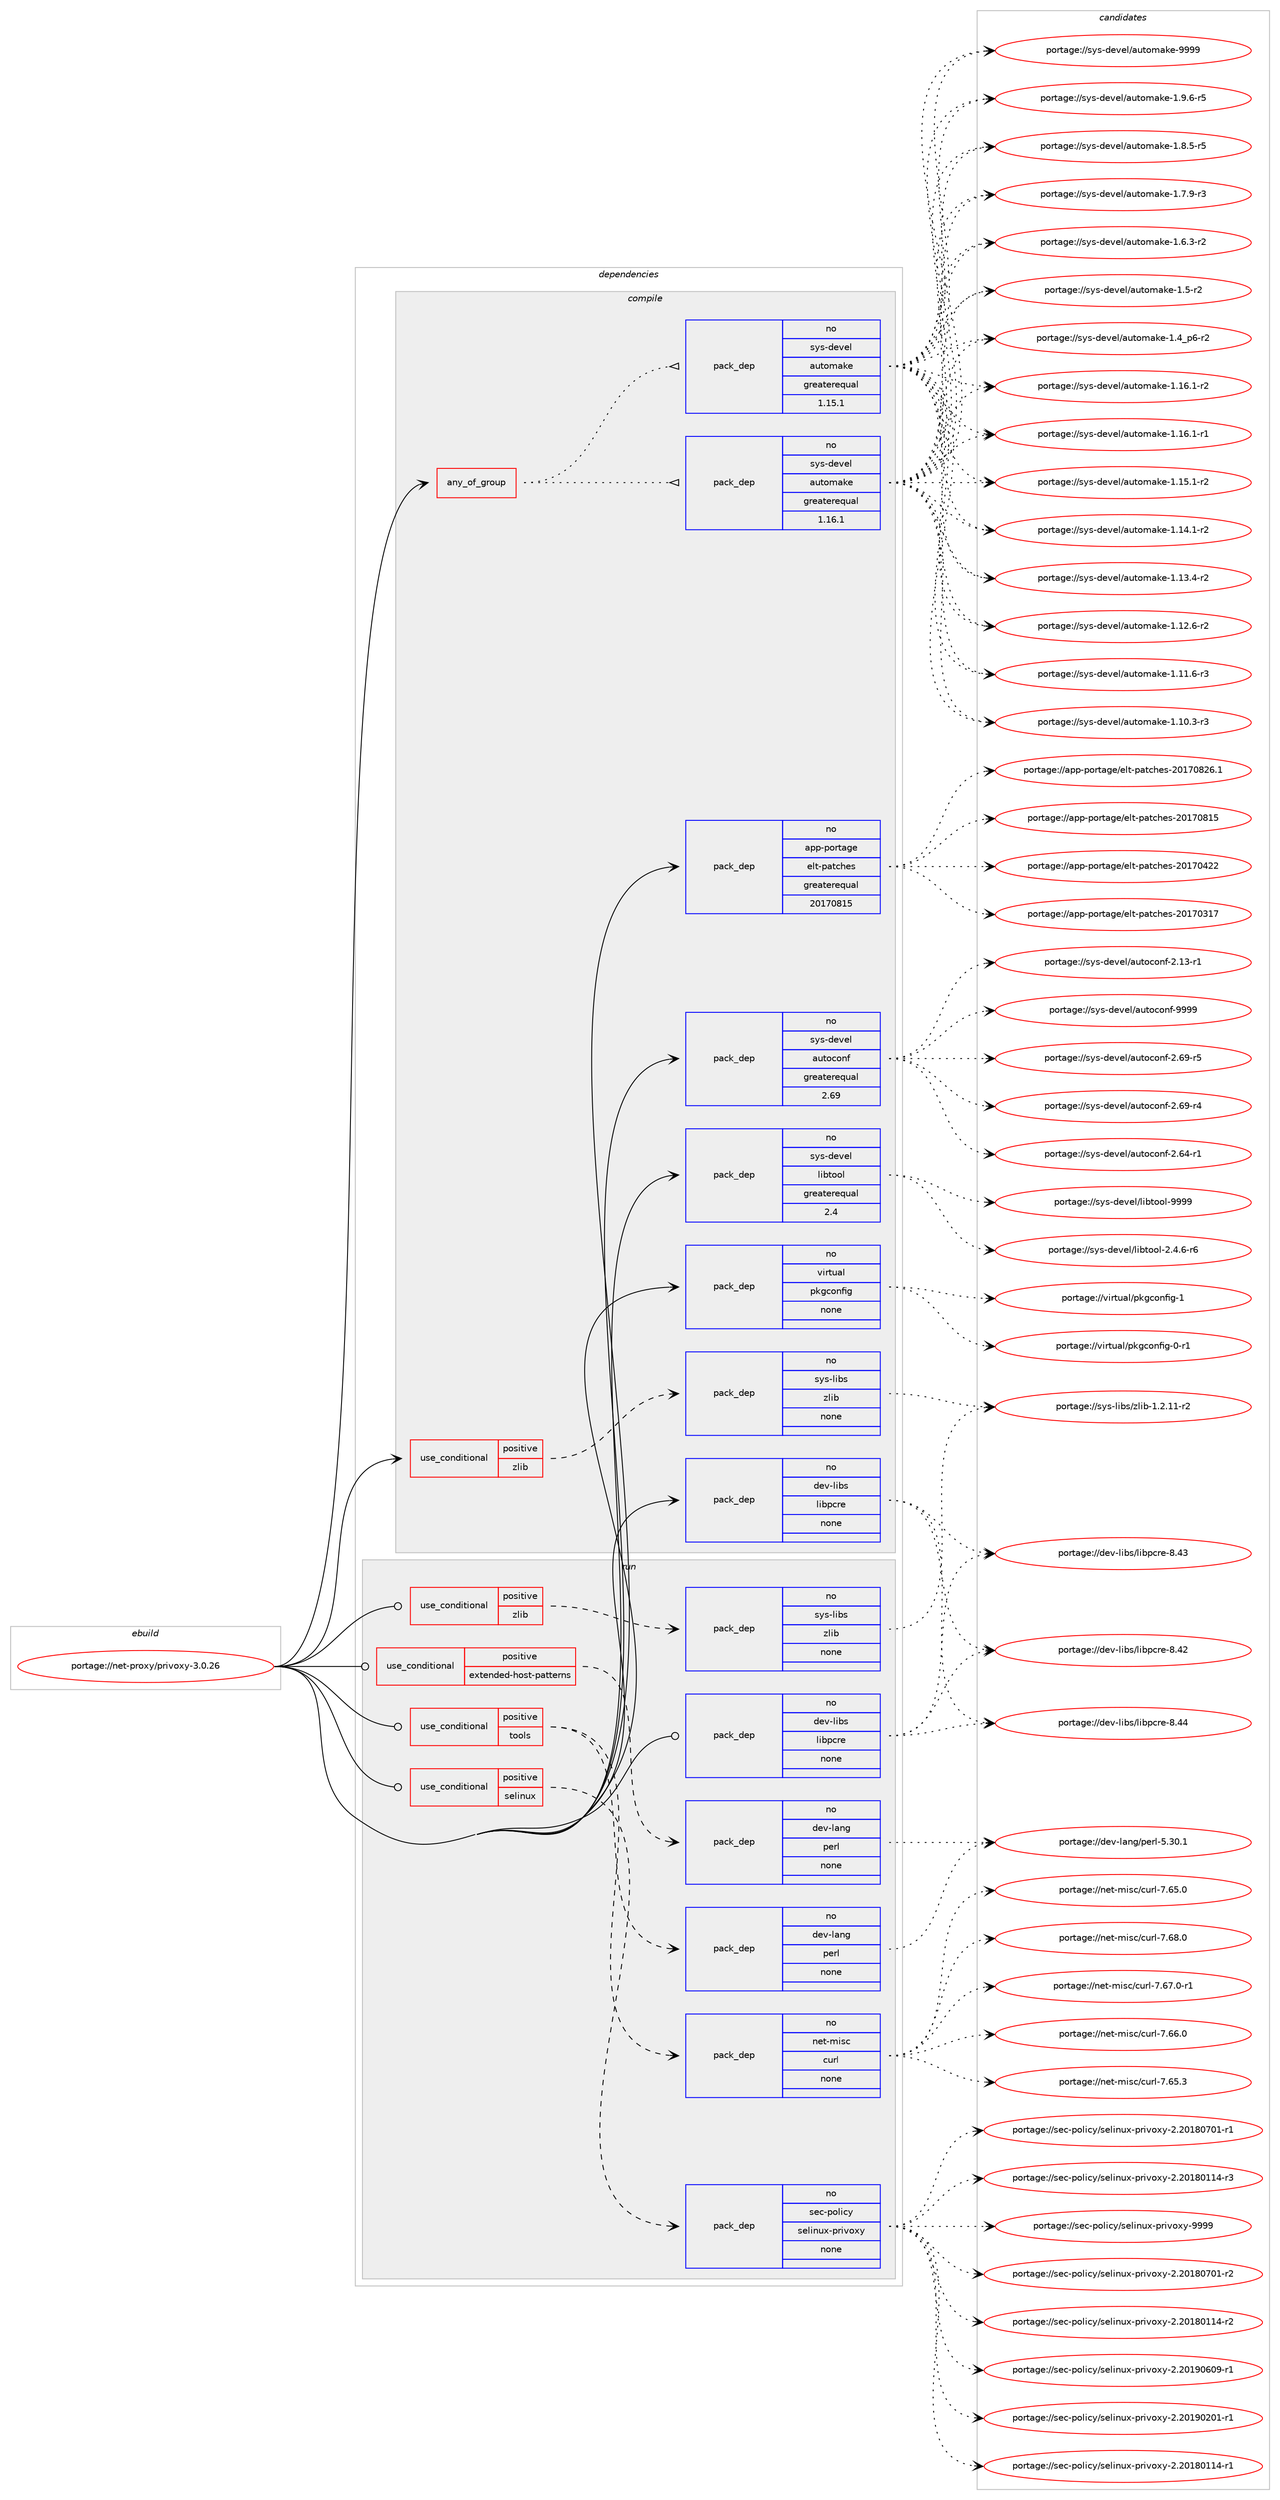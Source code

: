 digraph prolog {

# *************
# Graph options
# *************

newrank=true;
concentrate=true;
compound=true;
graph [rankdir=LR,fontname=Helvetica,fontsize=10,ranksep=1.5];#, ranksep=2.5, nodesep=0.2];
edge  [arrowhead=vee];
node  [fontname=Helvetica,fontsize=10];

# **********
# The ebuild
# **********

subgraph cluster_leftcol {
color=gray;
rank=same;
label=<<i>ebuild</i>>;
id [label="portage://net-proxy/privoxy-3.0.26", color=red, width=4, href="../net-proxy/privoxy-3.0.26.svg"];
}

# ****************
# The dependencies
# ****************

subgraph cluster_midcol {
color=gray;
label=<<i>dependencies</i>>;
subgraph cluster_compile {
fillcolor="#eeeeee";
style=filled;
label=<<i>compile</i>>;
subgraph any1805 {
dependency114181 [label=<<TABLE BORDER="0" CELLBORDER="1" CELLSPACING="0" CELLPADDING="4"><TR><TD CELLPADDING="10">any_of_group</TD></TR></TABLE>>, shape=none, color=red];subgraph pack89423 {
dependency114182 [label=<<TABLE BORDER="0" CELLBORDER="1" CELLSPACING="0" CELLPADDING="4" WIDTH="220"><TR><TD ROWSPAN="6" CELLPADDING="30">pack_dep</TD></TR><TR><TD WIDTH="110">no</TD></TR><TR><TD>sys-devel</TD></TR><TR><TD>automake</TD></TR><TR><TD>greaterequal</TD></TR><TR><TD>1.16.1</TD></TR></TABLE>>, shape=none, color=blue];
}
dependency114181:e -> dependency114182:w [weight=20,style="dotted",arrowhead="oinv"];
subgraph pack89424 {
dependency114183 [label=<<TABLE BORDER="0" CELLBORDER="1" CELLSPACING="0" CELLPADDING="4" WIDTH="220"><TR><TD ROWSPAN="6" CELLPADDING="30">pack_dep</TD></TR><TR><TD WIDTH="110">no</TD></TR><TR><TD>sys-devel</TD></TR><TR><TD>automake</TD></TR><TR><TD>greaterequal</TD></TR><TR><TD>1.15.1</TD></TR></TABLE>>, shape=none, color=blue];
}
dependency114181:e -> dependency114183:w [weight=20,style="dotted",arrowhead="oinv"];
}
id:e -> dependency114181:w [weight=20,style="solid",arrowhead="vee"];
subgraph cond22854 {
dependency114184 [label=<<TABLE BORDER="0" CELLBORDER="1" CELLSPACING="0" CELLPADDING="4"><TR><TD ROWSPAN="3" CELLPADDING="10">use_conditional</TD></TR><TR><TD>positive</TD></TR><TR><TD>zlib</TD></TR></TABLE>>, shape=none, color=red];
subgraph pack89425 {
dependency114185 [label=<<TABLE BORDER="0" CELLBORDER="1" CELLSPACING="0" CELLPADDING="4" WIDTH="220"><TR><TD ROWSPAN="6" CELLPADDING="30">pack_dep</TD></TR><TR><TD WIDTH="110">no</TD></TR><TR><TD>sys-libs</TD></TR><TR><TD>zlib</TD></TR><TR><TD>none</TD></TR><TR><TD></TD></TR></TABLE>>, shape=none, color=blue];
}
dependency114184:e -> dependency114185:w [weight=20,style="dashed",arrowhead="vee"];
}
id:e -> dependency114184:w [weight=20,style="solid",arrowhead="vee"];
subgraph pack89426 {
dependency114186 [label=<<TABLE BORDER="0" CELLBORDER="1" CELLSPACING="0" CELLPADDING="4" WIDTH="220"><TR><TD ROWSPAN="6" CELLPADDING="30">pack_dep</TD></TR><TR><TD WIDTH="110">no</TD></TR><TR><TD>app-portage</TD></TR><TR><TD>elt-patches</TD></TR><TR><TD>greaterequal</TD></TR><TR><TD>20170815</TD></TR></TABLE>>, shape=none, color=blue];
}
id:e -> dependency114186:w [weight=20,style="solid",arrowhead="vee"];
subgraph pack89427 {
dependency114187 [label=<<TABLE BORDER="0" CELLBORDER="1" CELLSPACING="0" CELLPADDING="4" WIDTH="220"><TR><TD ROWSPAN="6" CELLPADDING="30">pack_dep</TD></TR><TR><TD WIDTH="110">no</TD></TR><TR><TD>dev-libs</TD></TR><TR><TD>libpcre</TD></TR><TR><TD>none</TD></TR><TR><TD></TD></TR></TABLE>>, shape=none, color=blue];
}
id:e -> dependency114187:w [weight=20,style="solid",arrowhead="vee"];
subgraph pack89428 {
dependency114188 [label=<<TABLE BORDER="0" CELLBORDER="1" CELLSPACING="0" CELLPADDING="4" WIDTH="220"><TR><TD ROWSPAN="6" CELLPADDING="30">pack_dep</TD></TR><TR><TD WIDTH="110">no</TD></TR><TR><TD>sys-devel</TD></TR><TR><TD>autoconf</TD></TR><TR><TD>greaterequal</TD></TR><TR><TD>2.69</TD></TR></TABLE>>, shape=none, color=blue];
}
id:e -> dependency114188:w [weight=20,style="solid",arrowhead="vee"];
subgraph pack89429 {
dependency114189 [label=<<TABLE BORDER="0" CELLBORDER="1" CELLSPACING="0" CELLPADDING="4" WIDTH="220"><TR><TD ROWSPAN="6" CELLPADDING="30">pack_dep</TD></TR><TR><TD WIDTH="110">no</TD></TR><TR><TD>sys-devel</TD></TR><TR><TD>libtool</TD></TR><TR><TD>greaterequal</TD></TR><TR><TD>2.4</TD></TR></TABLE>>, shape=none, color=blue];
}
id:e -> dependency114189:w [weight=20,style="solid",arrowhead="vee"];
subgraph pack89430 {
dependency114190 [label=<<TABLE BORDER="0" CELLBORDER="1" CELLSPACING="0" CELLPADDING="4" WIDTH="220"><TR><TD ROWSPAN="6" CELLPADDING="30">pack_dep</TD></TR><TR><TD WIDTH="110">no</TD></TR><TR><TD>virtual</TD></TR><TR><TD>pkgconfig</TD></TR><TR><TD>none</TD></TR><TR><TD></TD></TR></TABLE>>, shape=none, color=blue];
}
id:e -> dependency114190:w [weight=20,style="solid",arrowhead="vee"];
}
subgraph cluster_compileandrun {
fillcolor="#eeeeee";
style=filled;
label=<<i>compile and run</i>>;
}
subgraph cluster_run {
fillcolor="#eeeeee";
style=filled;
label=<<i>run</i>>;
subgraph cond22855 {
dependency114191 [label=<<TABLE BORDER="0" CELLBORDER="1" CELLSPACING="0" CELLPADDING="4"><TR><TD ROWSPAN="3" CELLPADDING="10">use_conditional</TD></TR><TR><TD>positive</TD></TR><TR><TD>extended-host-patterns</TD></TR></TABLE>>, shape=none, color=red];
subgraph pack89431 {
dependency114192 [label=<<TABLE BORDER="0" CELLBORDER="1" CELLSPACING="0" CELLPADDING="4" WIDTH="220"><TR><TD ROWSPAN="6" CELLPADDING="30">pack_dep</TD></TR><TR><TD WIDTH="110">no</TD></TR><TR><TD>dev-lang</TD></TR><TR><TD>perl</TD></TR><TR><TD>none</TD></TR><TR><TD></TD></TR></TABLE>>, shape=none, color=blue];
}
dependency114191:e -> dependency114192:w [weight=20,style="dashed",arrowhead="vee"];
}
id:e -> dependency114191:w [weight=20,style="solid",arrowhead="odot"];
subgraph cond22856 {
dependency114193 [label=<<TABLE BORDER="0" CELLBORDER="1" CELLSPACING="0" CELLPADDING="4"><TR><TD ROWSPAN="3" CELLPADDING="10">use_conditional</TD></TR><TR><TD>positive</TD></TR><TR><TD>selinux</TD></TR></TABLE>>, shape=none, color=red];
subgraph pack89432 {
dependency114194 [label=<<TABLE BORDER="0" CELLBORDER="1" CELLSPACING="0" CELLPADDING="4" WIDTH="220"><TR><TD ROWSPAN="6" CELLPADDING="30">pack_dep</TD></TR><TR><TD WIDTH="110">no</TD></TR><TR><TD>sec-policy</TD></TR><TR><TD>selinux-privoxy</TD></TR><TR><TD>none</TD></TR><TR><TD></TD></TR></TABLE>>, shape=none, color=blue];
}
dependency114193:e -> dependency114194:w [weight=20,style="dashed",arrowhead="vee"];
}
id:e -> dependency114193:w [weight=20,style="solid",arrowhead="odot"];
subgraph cond22857 {
dependency114195 [label=<<TABLE BORDER="0" CELLBORDER="1" CELLSPACING="0" CELLPADDING="4"><TR><TD ROWSPAN="3" CELLPADDING="10">use_conditional</TD></TR><TR><TD>positive</TD></TR><TR><TD>tools</TD></TR></TABLE>>, shape=none, color=red];
subgraph pack89433 {
dependency114196 [label=<<TABLE BORDER="0" CELLBORDER="1" CELLSPACING="0" CELLPADDING="4" WIDTH="220"><TR><TD ROWSPAN="6" CELLPADDING="30">pack_dep</TD></TR><TR><TD WIDTH="110">no</TD></TR><TR><TD>net-misc</TD></TR><TR><TD>curl</TD></TR><TR><TD>none</TD></TR><TR><TD></TD></TR></TABLE>>, shape=none, color=blue];
}
dependency114195:e -> dependency114196:w [weight=20,style="dashed",arrowhead="vee"];
subgraph pack89434 {
dependency114197 [label=<<TABLE BORDER="0" CELLBORDER="1" CELLSPACING="0" CELLPADDING="4" WIDTH="220"><TR><TD ROWSPAN="6" CELLPADDING="30">pack_dep</TD></TR><TR><TD WIDTH="110">no</TD></TR><TR><TD>dev-lang</TD></TR><TR><TD>perl</TD></TR><TR><TD>none</TD></TR><TR><TD></TD></TR></TABLE>>, shape=none, color=blue];
}
dependency114195:e -> dependency114197:w [weight=20,style="dashed",arrowhead="vee"];
}
id:e -> dependency114195:w [weight=20,style="solid",arrowhead="odot"];
subgraph cond22858 {
dependency114198 [label=<<TABLE BORDER="0" CELLBORDER="1" CELLSPACING="0" CELLPADDING="4"><TR><TD ROWSPAN="3" CELLPADDING="10">use_conditional</TD></TR><TR><TD>positive</TD></TR><TR><TD>zlib</TD></TR></TABLE>>, shape=none, color=red];
subgraph pack89435 {
dependency114199 [label=<<TABLE BORDER="0" CELLBORDER="1" CELLSPACING="0" CELLPADDING="4" WIDTH="220"><TR><TD ROWSPAN="6" CELLPADDING="30">pack_dep</TD></TR><TR><TD WIDTH="110">no</TD></TR><TR><TD>sys-libs</TD></TR><TR><TD>zlib</TD></TR><TR><TD>none</TD></TR><TR><TD></TD></TR></TABLE>>, shape=none, color=blue];
}
dependency114198:e -> dependency114199:w [weight=20,style="dashed",arrowhead="vee"];
}
id:e -> dependency114198:w [weight=20,style="solid",arrowhead="odot"];
subgraph pack89436 {
dependency114200 [label=<<TABLE BORDER="0" CELLBORDER="1" CELLSPACING="0" CELLPADDING="4" WIDTH="220"><TR><TD ROWSPAN="6" CELLPADDING="30">pack_dep</TD></TR><TR><TD WIDTH="110">no</TD></TR><TR><TD>dev-libs</TD></TR><TR><TD>libpcre</TD></TR><TR><TD>none</TD></TR><TR><TD></TD></TR></TABLE>>, shape=none, color=blue];
}
id:e -> dependency114200:w [weight=20,style="solid",arrowhead="odot"];
}
}

# **************
# The candidates
# **************

subgraph cluster_choices {
rank=same;
color=gray;
label=<<i>candidates</i>>;

subgraph choice89423 {
color=black;
nodesep=1;
choice115121115451001011181011084797117116111109971071014557575757 [label="portage://sys-devel/automake-9999", color=red, width=4,href="../sys-devel/automake-9999.svg"];
choice115121115451001011181011084797117116111109971071014549465746544511453 [label="portage://sys-devel/automake-1.9.6-r5", color=red, width=4,href="../sys-devel/automake-1.9.6-r5.svg"];
choice115121115451001011181011084797117116111109971071014549465646534511453 [label="portage://sys-devel/automake-1.8.5-r5", color=red, width=4,href="../sys-devel/automake-1.8.5-r5.svg"];
choice115121115451001011181011084797117116111109971071014549465546574511451 [label="portage://sys-devel/automake-1.7.9-r3", color=red, width=4,href="../sys-devel/automake-1.7.9-r3.svg"];
choice115121115451001011181011084797117116111109971071014549465446514511450 [label="portage://sys-devel/automake-1.6.3-r2", color=red, width=4,href="../sys-devel/automake-1.6.3-r2.svg"];
choice11512111545100101118101108479711711611110997107101454946534511450 [label="portage://sys-devel/automake-1.5-r2", color=red, width=4,href="../sys-devel/automake-1.5-r2.svg"];
choice115121115451001011181011084797117116111109971071014549465295112544511450 [label="portage://sys-devel/automake-1.4_p6-r2", color=red, width=4,href="../sys-devel/automake-1.4_p6-r2.svg"];
choice11512111545100101118101108479711711611110997107101454946495446494511450 [label="portage://sys-devel/automake-1.16.1-r2", color=red, width=4,href="../sys-devel/automake-1.16.1-r2.svg"];
choice11512111545100101118101108479711711611110997107101454946495446494511449 [label="portage://sys-devel/automake-1.16.1-r1", color=red, width=4,href="../sys-devel/automake-1.16.1-r1.svg"];
choice11512111545100101118101108479711711611110997107101454946495346494511450 [label="portage://sys-devel/automake-1.15.1-r2", color=red, width=4,href="../sys-devel/automake-1.15.1-r2.svg"];
choice11512111545100101118101108479711711611110997107101454946495246494511450 [label="portage://sys-devel/automake-1.14.1-r2", color=red, width=4,href="../sys-devel/automake-1.14.1-r2.svg"];
choice11512111545100101118101108479711711611110997107101454946495146524511450 [label="portage://sys-devel/automake-1.13.4-r2", color=red, width=4,href="../sys-devel/automake-1.13.4-r2.svg"];
choice11512111545100101118101108479711711611110997107101454946495046544511450 [label="portage://sys-devel/automake-1.12.6-r2", color=red, width=4,href="../sys-devel/automake-1.12.6-r2.svg"];
choice11512111545100101118101108479711711611110997107101454946494946544511451 [label="portage://sys-devel/automake-1.11.6-r3", color=red, width=4,href="../sys-devel/automake-1.11.6-r3.svg"];
choice11512111545100101118101108479711711611110997107101454946494846514511451 [label="portage://sys-devel/automake-1.10.3-r3", color=red, width=4,href="../sys-devel/automake-1.10.3-r3.svg"];
dependency114182:e -> choice115121115451001011181011084797117116111109971071014557575757:w [style=dotted,weight="100"];
dependency114182:e -> choice115121115451001011181011084797117116111109971071014549465746544511453:w [style=dotted,weight="100"];
dependency114182:e -> choice115121115451001011181011084797117116111109971071014549465646534511453:w [style=dotted,weight="100"];
dependency114182:e -> choice115121115451001011181011084797117116111109971071014549465546574511451:w [style=dotted,weight="100"];
dependency114182:e -> choice115121115451001011181011084797117116111109971071014549465446514511450:w [style=dotted,weight="100"];
dependency114182:e -> choice11512111545100101118101108479711711611110997107101454946534511450:w [style=dotted,weight="100"];
dependency114182:e -> choice115121115451001011181011084797117116111109971071014549465295112544511450:w [style=dotted,weight="100"];
dependency114182:e -> choice11512111545100101118101108479711711611110997107101454946495446494511450:w [style=dotted,weight="100"];
dependency114182:e -> choice11512111545100101118101108479711711611110997107101454946495446494511449:w [style=dotted,weight="100"];
dependency114182:e -> choice11512111545100101118101108479711711611110997107101454946495346494511450:w [style=dotted,weight="100"];
dependency114182:e -> choice11512111545100101118101108479711711611110997107101454946495246494511450:w [style=dotted,weight="100"];
dependency114182:e -> choice11512111545100101118101108479711711611110997107101454946495146524511450:w [style=dotted,weight="100"];
dependency114182:e -> choice11512111545100101118101108479711711611110997107101454946495046544511450:w [style=dotted,weight="100"];
dependency114182:e -> choice11512111545100101118101108479711711611110997107101454946494946544511451:w [style=dotted,weight="100"];
dependency114182:e -> choice11512111545100101118101108479711711611110997107101454946494846514511451:w [style=dotted,weight="100"];
}
subgraph choice89424 {
color=black;
nodesep=1;
choice115121115451001011181011084797117116111109971071014557575757 [label="portage://sys-devel/automake-9999", color=red, width=4,href="../sys-devel/automake-9999.svg"];
choice115121115451001011181011084797117116111109971071014549465746544511453 [label="portage://sys-devel/automake-1.9.6-r5", color=red, width=4,href="../sys-devel/automake-1.9.6-r5.svg"];
choice115121115451001011181011084797117116111109971071014549465646534511453 [label="portage://sys-devel/automake-1.8.5-r5", color=red, width=4,href="../sys-devel/automake-1.8.5-r5.svg"];
choice115121115451001011181011084797117116111109971071014549465546574511451 [label="portage://sys-devel/automake-1.7.9-r3", color=red, width=4,href="../sys-devel/automake-1.7.9-r3.svg"];
choice115121115451001011181011084797117116111109971071014549465446514511450 [label="portage://sys-devel/automake-1.6.3-r2", color=red, width=4,href="../sys-devel/automake-1.6.3-r2.svg"];
choice11512111545100101118101108479711711611110997107101454946534511450 [label="portage://sys-devel/automake-1.5-r2", color=red, width=4,href="../sys-devel/automake-1.5-r2.svg"];
choice115121115451001011181011084797117116111109971071014549465295112544511450 [label="portage://sys-devel/automake-1.4_p6-r2", color=red, width=4,href="../sys-devel/automake-1.4_p6-r2.svg"];
choice11512111545100101118101108479711711611110997107101454946495446494511450 [label="portage://sys-devel/automake-1.16.1-r2", color=red, width=4,href="../sys-devel/automake-1.16.1-r2.svg"];
choice11512111545100101118101108479711711611110997107101454946495446494511449 [label="portage://sys-devel/automake-1.16.1-r1", color=red, width=4,href="../sys-devel/automake-1.16.1-r1.svg"];
choice11512111545100101118101108479711711611110997107101454946495346494511450 [label="portage://sys-devel/automake-1.15.1-r2", color=red, width=4,href="../sys-devel/automake-1.15.1-r2.svg"];
choice11512111545100101118101108479711711611110997107101454946495246494511450 [label="portage://sys-devel/automake-1.14.1-r2", color=red, width=4,href="../sys-devel/automake-1.14.1-r2.svg"];
choice11512111545100101118101108479711711611110997107101454946495146524511450 [label="portage://sys-devel/automake-1.13.4-r2", color=red, width=4,href="../sys-devel/automake-1.13.4-r2.svg"];
choice11512111545100101118101108479711711611110997107101454946495046544511450 [label="portage://sys-devel/automake-1.12.6-r2", color=red, width=4,href="../sys-devel/automake-1.12.6-r2.svg"];
choice11512111545100101118101108479711711611110997107101454946494946544511451 [label="portage://sys-devel/automake-1.11.6-r3", color=red, width=4,href="../sys-devel/automake-1.11.6-r3.svg"];
choice11512111545100101118101108479711711611110997107101454946494846514511451 [label="portage://sys-devel/automake-1.10.3-r3", color=red, width=4,href="../sys-devel/automake-1.10.3-r3.svg"];
dependency114183:e -> choice115121115451001011181011084797117116111109971071014557575757:w [style=dotted,weight="100"];
dependency114183:e -> choice115121115451001011181011084797117116111109971071014549465746544511453:w [style=dotted,weight="100"];
dependency114183:e -> choice115121115451001011181011084797117116111109971071014549465646534511453:w [style=dotted,weight="100"];
dependency114183:e -> choice115121115451001011181011084797117116111109971071014549465546574511451:w [style=dotted,weight="100"];
dependency114183:e -> choice115121115451001011181011084797117116111109971071014549465446514511450:w [style=dotted,weight="100"];
dependency114183:e -> choice11512111545100101118101108479711711611110997107101454946534511450:w [style=dotted,weight="100"];
dependency114183:e -> choice115121115451001011181011084797117116111109971071014549465295112544511450:w [style=dotted,weight="100"];
dependency114183:e -> choice11512111545100101118101108479711711611110997107101454946495446494511450:w [style=dotted,weight="100"];
dependency114183:e -> choice11512111545100101118101108479711711611110997107101454946495446494511449:w [style=dotted,weight="100"];
dependency114183:e -> choice11512111545100101118101108479711711611110997107101454946495346494511450:w [style=dotted,weight="100"];
dependency114183:e -> choice11512111545100101118101108479711711611110997107101454946495246494511450:w [style=dotted,weight="100"];
dependency114183:e -> choice11512111545100101118101108479711711611110997107101454946495146524511450:w [style=dotted,weight="100"];
dependency114183:e -> choice11512111545100101118101108479711711611110997107101454946495046544511450:w [style=dotted,weight="100"];
dependency114183:e -> choice11512111545100101118101108479711711611110997107101454946494946544511451:w [style=dotted,weight="100"];
dependency114183:e -> choice11512111545100101118101108479711711611110997107101454946494846514511451:w [style=dotted,weight="100"];
}
subgraph choice89425 {
color=black;
nodesep=1;
choice11512111545108105981154712210810598454946504649494511450 [label="portage://sys-libs/zlib-1.2.11-r2", color=red, width=4,href="../sys-libs/zlib-1.2.11-r2.svg"];
dependency114185:e -> choice11512111545108105981154712210810598454946504649494511450:w [style=dotted,weight="100"];
}
subgraph choice89426 {
color=black;
nodesep=1;
choice971121124511211111411697103101471011081164511297116991041011154550484955485650544649 [label="portage://app-portage/elt-patches-20170826.1", color=red, width=4,href="../app-portage/elt-patches-20170826.1.svg"];
choice97112112451121111141169710310147101108116451129711699104101115455048495548564953 [label="portage://app-portage/elt-patches-20170815", color=red, width=4,href="../app-portage/elt-patches-20170815.svg"];
choice97112112451121111141169710310147101108116451129711699104101115455048495548525050 [label="portage://app-portage/elt-patches-20170422", color=red, width=4,href="../app-portage/elt-patches-20170422.svg"];
choice97112112451121111141169710310147101108116451129711699104101115455048495548514955 [label="portage://app-portage/elt-patches-20170317", color=red, width=4,href="../app-portage/elt-patches-20170317.svg"];
dependency114186:e -> choice971121124511211111411697103101471011081164511297116991041011154550484955485650544649:w [style=dotted,weight="100"];
dependency114186:e -> choice97112112451121111141169710310147101108116451129711699104101115455048495548564953:w [style=dotted,weight="100"];
dependency114186:e -> choice97112112451121111141169710310147101108116451129711699104101115455048495548525050:w [style=dotted,weight="100"];
dependency114186:e -> choice97112112451121111141169710310147101108116451129711699104101115455048495548514955:w [style=dotted,weight="100"];
}
subgraph choice89427 {
color=black;
nodesep=1;
choice10010111845108105981154710810598112991141014556465252 [label="portage://dev-libs/libpcre-8.44", color=red, width=4,href="../dev-libs/libpcre-8.44.svg"];
choice10010111845108105981154710810598112991141014556465251 [label="portage://dev-libs/libpcre-8.43", color=red, width=4,href="../dev-libs/libpcre-8.43.svg"];
choice10010111845108105981154710810598112991141014556465250 [label="portage://dev-libs/libpcre-8.42", color=red, width=4,href="../dev-libs/libpcre-8.42.svg"];
dependency114187:e -> choice10010111845108105981154710810598112991141014556465252:w [style=dotted,weight="100"];
dependency114187:e -> choice10010111845108105981154710810598112991141014556465251:w [style=dotted,weight="100"];
dependency114187:e -> choice10010111845108105981154710810598112991141014556465250:w [style=dotted,weight="100"];
}
subgraph choice89428 {
color=black;
nodesep=1;
choice115121115451001011181011084797117116111991111101024557575757 [label="portage://sys-devel/autoconf-9999", color=red, width=4,href="../sys-devel/autoconf-9999.svg"];
choice1151211154510010111810110847971171161119911111010245504654574511453 [label="portage://sys-devel/autoconf-2.69-r5", color=red, width=4,href="../sys-devel/autoconf-2.69-r5.svg"];
choice1151211154510010111810110847971171161119911111010245504654574511452 [label="portage://sys-devel/autoconf-2.69-r4", color=red, width=4,href="../sys-devel/autoconf-2.69-r4.svg"];
choice1151211154510010111810110847971171161119911111010245504654524511449 [label="portage://sys-devel/autoconf-2.64-r1", color=red, width=4,href="../sys-devel/autoconf-2.64-r1.svg"];
choice1151211154510010111810110847971171161119911111010245504649514511449 [label="portage://sys-devel/autoconf-2.13-r1", color=red, width=4,href="../sys-devel/autoconf-2.13-r1.svg"];
dependency114188:e -> choice115121115451001011181011084797117116111991111101024557575757:w [style=dotted,weight="100"];
dependency114188:e -> choice1151211154510010111810110847971171161119911111010245504654574511453:w [style=dotted,weight="100"];
dependency114188:e -> choice1151211154510010111810110847971171161119911111010245504654574511452:w [style=dotted,weight="100"];
dependency114188:e -> choice1151211154510010111810110847971171161119911111010245504654524511449:w [style=dotted,weight="100"];
dependency114188:e -> choice1151211154510010111810110847971171161119911111010245504649514511449:w [style=dotted,weight="100"];
}
subgraph choice89429 {
color=black;
nodesep=1;
choice1151211154510010111810110847108105981161111111084557575757 [label="portage://sys-devel/libtool-9999", color=red, width=4,href="../sys-devel/libtool-9999.svg"];
choice1151211154510010111810110847108105981161111111084550465246544511454 [label="portage://sys-devel/libtool-2.4.6-r6", color=red, width=4,href="../sys-devel/libtool-2.4.6-r6.svg"];
dependency114189:e -> choice1151211154510010111810110847108105981161111111084557575757:w [style=dotted,weight="100"];
dependency114189:e -> choice1151211154510010111810110847108105981161111111084550465246544511454:w [style=dotted,weight="100"];
}
subgraph choice89430 {
color=black;
nodesep=1;
choice1181051141161179710847112107103991111101021051034549 [label="portage://virtual/pkgconfig-1", color=red, width=4,href="../virtual/pkgconfig-1.svg"];
choice11810511411611797108471121071039911111010210510345484511449 [label="portage://virtual/pkgconfig-0-r1", color=red, width=4,href="../virtual/pkgconfig-0-r1.svg"];
dependency114190:e -> choice1181051141161179710847112107103991111101021051034549:w [style=dotted,weight="100"];
dependency114190:e -> choice11810511411611797108471121071039911111010210510345484511449:w [style=dotted,weight="100"];
}
subgraph choice89431 {
color=black;
nodesep=1;
choice10010111845108971101034711210111410845534651484649 [label="portage://dev-lang/perl-5.30.1", color=red, width=4,href="../dev-lang/perl-5.30.1.svg"];
dependency114192:e -> choice10010111845108971101034711210111410845534651484649:w [style=dotted,weight="100"];
}
subgraph choice89432 {
color=black;
nodesep=1;
choice11510199451121111081059912147115101108105110117120451121141051181111201214557575757 [label="portage://sec-policy/selinux-privoxy-9999", color=red, width=4,href="../sec-policy/selinux-privoxy-9999.svg"];
choice115101994511211110810599121471151011081051101171204511211410511811112012145504650484957485448574511449 [label="portage://sec-policy/selinux-privoxy-2.20190609-r1", color=red, width=4,href="../sec-policy/selinux-privoxy-2.20190609-r1.svg"];
choice115101994511211110810599121471151011081051101171204511211410511811112012145504650484957485048494511449 [label="portage://sec-policy/selinux-privoxy-2.20190201-r1", color=red, width=4,href="../sec-policy/selinux-privoxy-2.20190201-r1.svg"];
choice115101994511211110810599121471151011081051101171204511211410511811112012145504650484956485548494511450 [label="portage://sec-policy/selinux-privoxy-2.20180701-r2", color=red, width=4,href="../sec-policy/selinux-privoxy-2.20180701-r2.svg"];
choice115101994511211110810599121471151011081051101171204511211410511811112012145504650484956485548494511449 [label="portage://sec-policy/selinux-privoxy-2.20180701-r1", color=red, width=4,href="../sec-policy/selinux-privoxy-2.20180701-r1.svg"];
choice115101994511211110810599121471151011081051101171204511211410511811112012145504650484956484949524511451 [label="portage://sec-policy/selinux-privoxy-2.20180114-r3", color=red, width=4,href="../sec-policy/selinux-privoxy-2.20180114-r3.svg"];
choice115101994511211110810599121471151011081051101171204511211410511811112012145504650484956484949524511450 [label="portage://sec-policy/selinux-privoxy-2.20180114-r2", color=red, width=4,href="../sec-policy/selinux-privoxy-2.20180114-r2.svg"];
choice115101994511211110810599121471151011081051101171204511211410511811112012145504650484956484949524511449 [label="portage://sec-policy/selinux-privoxy-2.20180114-r1", color=red, width=4,href="../sec-policy/selinux-privoxy-2.20180114-r1.svg"];
dependency114194:e -> choice11510199451121111081059912147115101108105110117120451121141051181111201214557575757:w [style=dotted,weight="100"];
dependency114194:e -> choice115101994511211110810599121471151011081051101171204511211410511811112012145504650484957485448574511449:w [style=dotted,weight="100"];
dependency114194:e -> choice115101994511211110810599121471151011081051101171204511211410511811112012145504650484957485048494511449:w [style=dotted,weight="100"];
dependency114194:e -> choice115101994511211110810599121471151011081051101171204511211410511811112012145504650484956485548494511450:w [style=dotted,weight="100"];
dependency114194:e -> choice115101994511211110810599121471151011081051101171204511211410511811112012145504650484956485548494511449:w [style=dotted,weight="100"];
dependency114194:e -> choice115101994511211110810599121471151011081051101171204511211410511811112012145504650484956484949524511451:w [style=dotted,weight="100"];
dependency114194:e -> choice115101994511211110810599121471151011081051101171204511211410511811112012145504650484956484949524511450:w [style=dotted,weight="100"];
dependency114194:e -> choice115101994511211110810599121471151011081051101171204511211410511811112012145504650484956484949524511449:w [style=dotted,weight="100"];
}
subgraph choice89433 {
color=black;
nodesep=1;
choice1101011164510910511599479911711410845554654564648 [label="portage://net-misc/curl-7.68.0", color=red, width=4,href="../net-misc/curl-7.68.0.svg"];
choice11010111645109105115994799117114108455546545546484511449 [label="portage://net-misc/curl-7.67.0-r1", color=red, width=4,href="../net-misc/curl-7.67.0-r1.svg"];
choice1101011164510910511599479911711410845554654544648 [label="portage://net-misc/curl-7.66.0", color=red, width=4,href="../net-misc/curl-7.66.0.svg"];
choice1101011164510910511599479911711410845554654534651 [label="portage://net-misc/curl-7.65.3", color=red, width=4,href="../net-misc/curl-7.65.3.svg"];
choice1101011164510910511599479911711410845554654534648 [label="portage://net-misc/curl-7.65.0", color=red, width=4,href="../net-misc/curl-7.65.0.svg"];
dependency114196:e -> choice1101011164510910511599479911711410845554654564648:w [style=dotted,weight="100"];
dependency114196:e -> choice11010111645109105115994799117114108455546545546484511449:w [style=dotted,weight="100"];
dependency114196:e -> choice1101011164510910511599479911711410845554654544648:w [style=dotted,weight="100"];
dependency114196:e -> choice1101011164510910511599479911711410845554654534651:w [style=dotted,weight="100"];
dependency114196:e -> choice1101011164510910511599479911711410845554654534648:w [style=dotted,weight="100"];
}
subgraph choice89434 {
color=black;
nodesep=1;
choice10010111845108971101034711210111410845534651484649 [label="portage://dev-lang/perl-5.30.1", color=red, width=4,href="../dev-lang/perl-5.30.1.svg"];
dependency114197:e -> choice10010111845108971101034711210111410845534651484649:w [style=dotted,weight="100"];
}
subgraph choice89435 {
color=black;
nodesep=1;
choice11512111545108105981154712210810598454946504649494511450 [label="portage://sys-libs/zlib-1.2.11-r2", color=red, width=4,href="../sys-libs/zlib-1.2.11-r2.svg"];
dependency114199:e -> choice11512111545108105981154712210810598454946504649494511450:w [style=dotted,weight="100"];
}
subgraph choice89436 {
color=black;
nodesep=1;
choice10010111845108105981154710810598112991141014556465252 [label="portage://dev-libs/libpcre-8.44", color=red, width=4,href="../dev-libs/libpcre-8.44.svg"];
choice10010111845108105981154710810598112991141014556465251 [label="portage://dev-libs/libpcre-8.43", color=red, width=4,href="../dev-libs/libpcre-8.43.svg"];
choice10010111845108105981154710810598112991141014556465250 [label="portage://dev-libs/libpcre-8.42", color=red, width=4,href="../dev-libs/libpcre-8.42.svg"];
dependency114200:e -> choice10010111845108105981154710810598112991141014556465252:w [style=dotted,weight="100"];
dependency114200:e -> choice10010111845108105981154710810598112991141014556465251:w [style=dotted,weight="100"];
dependency114200:e -> choice10010111845108105981154710810598112991141014556465250:w [style=dotted,weight="100"];
}
}

}
